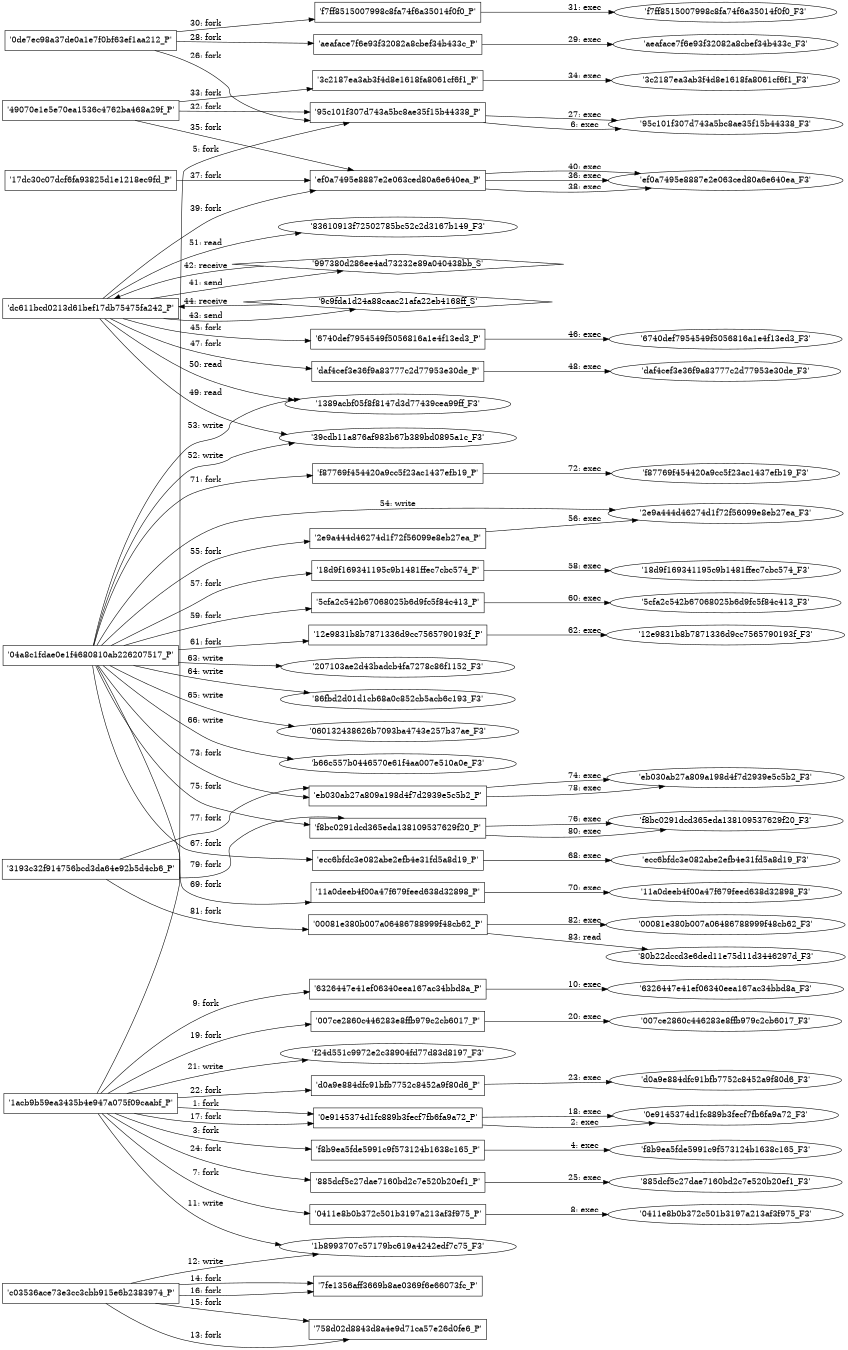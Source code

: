digraph "D:\Learning\Paper\apt\基于CTI的攻击预警\Dataset\攻击图\ASGfromALLCTI\New Espionage Campaigns Targeting Middle Eastern Regions.dot" {
rankdir="LR"
size="9"
fixedsize="false"
splines="true"
nodesep=0.3
ranksep=0
fontsize=10
overlap="scalexy"
engine= "neato"
	"'1acb9b59ea3435b4e947a075f09caabf_P'" [node_type=Process shape=box]
	"'0e9145374d1fc889b3fecf7fb6fa9a72_P'" [node_type=Process shape=box]
	"'1acb9b59ea3435b4e947a075f09caabf_P'" -> "'0e9145374d1fc889b3fecf7fb6fa9a72_P'" [label="1: fork"]
	"'0e9145374d1fc889b3fecf7fb6fa9a72_P'" [node_type=Process shape=box]
	"'0e9145374d1fc889b3fecf7fb6fa9a72_F3'" [node_type=File shape=ellipse]
	"'0e9145374d1fc889b3fecf7fb6fa9a72_P'" -> "'0e9145374d1fc889b3fecf7fb6fa9a72_F3'" [label="2: exec"]
	"'1acb9b59ea3435b4e947a075f09caabf_P'" [node_type=Process shape=box]
	"'f8b9ea5fde5991c9f573124b1638c165_P'" [node_type=Process shape=box]
	"'1acb9b59ea3435b4e947a075f09caabf_P'" -> "'f8b9ea5fde5991c9f573124b1638c165_P'" [label="3: fork"]
	"'f8b9ea5fde5991c9f573124b1638c165_P'" [node_type=Process shape=box]
	"'f8b9ea5fde5991c9f573124b1638c165_F3'" [node_type=File shape=ellipse]
	"'f8b9ea5fde5991c9f573124b1638c165_P'" -> "'f8b9ea5fde5991c9f573124b1638c165_F3'" [label="4: exec"]
	"'1acb9b59ea3435b4e947a075f09caabf_P'" [node_type=Process shape=box]
	"'95c101f307d743a5bc8ae35f15b44338_P'" [node_type=Process shape=box]
	"'1acb9b59ea3435b4e947a075f09caabf_P'" -> "'95c101f307d743a5bc8ae35f15b44338_P'" [label="5: fork"]
	"'95c101f307d743a5bc8ae35f15b44338_P'" [node_type=Process shape=box]
	"'95c101f307d743a5bc8ae35f15b44338_F3'" [node_type=File shape=ellipse]
	"'95c101f307d743a5bc8ae35f15b44338_P'" -> "'95c101f307d743a5bc8ae35f15b44338_F3'" [label="6: exec"]
	"'1acb9b59ea3435b4e947a075f09caabf_P'" [node_type=Process shape=box]
	"'0411e8b0b372c501b3197a213af3f975_P'" [node_type=Process shape=box]
	"'1acb9b59ea3435b4e947a075f09caabf_P'" -> "'0411e8b0b372c501b3197a213af3f975_P'" [label="7: fork"]
	"'0411e8b0b372c501b3197a213af3f975_P'" [node_type=Process shape=box]
	"'0411e8b0b372c501b3197a213af3f975_F3'" [node_type=File shape=ellipse]
	"'0411e8b0b372c501b3197a213af3f975_P'" -> "'0411e8b0b372c501b3197a213af3f975_F3'" [label="8: exec"]
	"'1acb9b59ea3435b4e947a075f09caabf_P'" [node_type=Process shape=box]
	"'6326447e41ef06340eea167ac34bbd8a_P'" [node_type=Process shape=box]
	"'1acb9b59ea3435b4e947a075f09caabf_P'" -> "'6326447e41ef06340eea167ac34bbd8a_P'" [label="9: fork"]
	"'6326447e41ef06340eea167ac34bbd8a_P'" [node_type=Process shape=box]
	"'6326447e41ef06340eea167ac34bbd8a_F3'" [node_type=File shape=ellipse]
	"'6326447e41ef06340eea167ac34bbd8a_P'" -> "'6326447e41ef06340eea167ac34bbd8a_F3'" [label="10: exec"]
	"'1b8993707c57179bc619a4242edf7c75_F3'" [node_type=file shape=ellipse]
	"'1acb9b59ea3435b4e947a075f09caabf_P'" [node_type=Process shape=box]
	"'1acb9b59ea3435b4e947a075f09caabf_P'" -> "'1b8993707c57179bc619a4242edf7c75_F3'" [label="11: write"]
	"'1b8993707c57179bc619a4242edf7c75_F3'" [node_type=file shape=ellipse]
	"'c03536ace73e3cc3cbb915e6b2383974_P'" [node_type=Process shape=box]
	"'c03536ace73e3cc3cbb915e6b2383974_P'" -> "'1b8993707c57179bc619a4242edf7c75_F3'" [label="12: write"]
	"'c03536ace73e3cc3cbb915e6b2383974_P'" [node_type=Process shape=box]
	"'758d02d8843d8a4e9d71ca57e26d0fe6_P'" [node_type=Process shape=box]
	"'c03536ace73e3cc3cbb915e6b2383974_P'" -> "'758d02d8843d8a4e9d71ca57e26d0fe6_P'" [label="13: fork"]
	"'c03536ace73e3cc3cbb915e6b2383974_P'" [node_type=Process shape=box]
	"'7fe1356aff3669b8ae0369f6e66073fc_P'" [node_type=Process shape=box]
	"'c03536ace73e3cc3cbb915e6b2383974_P'" -> "'7fe1356aff3669b8ae0369f6e66073fc_P'" [label="14: fork"]
	"'c03536ace73e3cc3cbb915e6b2383974_P'" [node_type=Process shape=box]
	"'758d02d8843d8a4e9d71ca57e26d0fe6_P'" [node_type=Process shape=box]
	"'c03536ace73e3cc3cbb915e6b2383974_P'" -> "'758d02d8843d8a4e9d71ca57e26d0fe6_P'" [label="15: fork"]
	"'c03536ace73e3cc3cbb915e6b2383974_P'" [node_type=Process shape=box]
	"'7fe1356aff3669b8ae0369f6e66073fc_P'" [node_type=Process shape=box]
	"'c03536ace73e3cc3cbb915e6b2383974_P'" -> "'7fe1356aff3669b8ae0369f6e66073fc_P'" [label="16: fork"]
	"'1acb9b59ea3435b4e947a075f09caabf_P'" [node_type=Process shape=box]
	"'0e9145374d1fc889b3fecf7fb6fa9a72_P'" [node_type=Process shape=box]
	"'1acb9b59ea3435b4e947a075f09caabf_P'" -> "'0e9145374d1fc889b3fecf7fb6fa9a72_P'" [label="17: fork"]
	"'0e9145374d1fc889b3fecf7fb6fa9a72_P'" [node_type=Process shape=box]
	"'0e9145374d1fc889b3fecf7fb6fa9a72_F3'" [node_type=File shape=ellipse]
	"'0e9145374d1fc889b3fecf7fb6fa9a72_P'" -> "'0e9145374d1fc889b3fecf7fb6fa9a72_F3'" [label="18: exec"]
	"'1acb9b59ea3435b4e947a075f09caabf_P'" [node_type=Process shape=box]
	"'007ce2860c446283e8ffb979c2cb6017_P'" [node_type=Process shape=box]
	"'1acb9b59ea3435b4e947a075f09caabf_P'" -> "'007ce2860c446283e8ffb979c2cb6017_P'" [label="19: fork"]
	"'007ce2860c446283e8ffb979c2cb6017_P'" [node_type=Process shape=box]
	"'007ce2860c446283e8ffb979c2cb6017_F3'" [node_type=File shape=ellipse]
	"'007ce2860c446283e8ffb979c2cb6017_P'" -> "'007ce2860c446283e8ffb979c2cb6017_F3'" [label="20: exec"]
	"'f24d551c9972e2c38904fd77d83d8197_F3'" [node_type=file shape=ellipse]
	"'1acb9b59ea3435b4e947a075f09caabf_P'" [node_type=Process shape=box]
	"'1acb9b59ea3435b4e947a075f09caabf_P'" -> "'f24d551c9972e2c38904fd77d83d8197_F3'" [label="21: write"]
	"'1acb9b59ea3435b4e947a075f09caabf_P'" [node_type=Process shape=box]
	"'d0a9e884dfc91bfb7752c8452a9f80d6_P'" [node_type=Process shape=box]
	"'1acb9b59ea3435b4e947a075f09caabf_P'" -> "'d0a9e884dfc91bfb7752c8452a9f80d6_P'" [label="22: fork"]
	"'d0a9e884dfc91bfb7752c8452a9f80d6_P'" [node_type=Process shape=box]
	"'d0a9e884dfc91bfb7752c8452a9f80d6_F3'" [node_type=File shape=ellipse]
	"'d0a9e884dfc91bfb7752c8452a9f80d6_P'" -> "'d0a9e884dfc91bfb7752c8452a9f80d6_F3'" [label="23: exec"]
	"'1acb9b59ea3435b4e947a075f09caabf_P'" [node_type=Process shape=box]
	"'885dcf5c27dae7160bd2c7e520b20ef1_P'" [node_type=Process shape=box]
	"'1acb9b59ea3435b4e947a075f09caabf_P'" -> "'885dcf5c27dae7160bd2c7e520b20ef1_P'" [label="24: fork"]
	"'885dcf5c27dae7160bd2c7e520b20ef1_P'" [node_type=Process shape=box]
	"'885dcf5c27dae7160bd2c7e520b20ef1_F3'" [node_type=File shape=ellipse]
	"'885dcf5c27dae7160bd2c7e520b20ef1_P'" -> "'885dcf5c27dae7160bd2c7e520b20ef1_F3'" [label="25: exec"]
	"'0de7ec98a37de0a1e7f0bf63ef1aa212_P'" [node_type=Process shape=box]
	"'95c101f307d743a5bc8ae35f15b44338_P'" [node_type=Process shape=box]
	"'0de7ec98a37de0a1e7f0bf63ef1aa212_P'" -> "'95c101f307d743a5bc8ae35f15b44338_P'" [label="26: fork"]
	"'95c101f307d743a5bc8ae35f15b44338_P'" [node_type=Process shape=box]
	"'95c101f307d743a5bc8ae35f15b44338_F3'" [node_type=File shape=ellipse]
	"'95c101f307d743a5bc8ae35f15b44338_P'" -> "'95c101f307d743a5bc8ae35f15b44338_F3'" [label="27: exec"]
	"'0de7ec98a37de0a1e7f0bf63ef1aa212_P'" [node_type=Process shape=box]
	"'aeaface7f6e93f32082a8cbef34b433c_P'" [node_type=Process shape=box]
	"'0de7ec98a37de0a1e7f0bf63ef1aa212_P'" -> "'aeaface7f6e93f32082a8cbef34b433c_P'" [label="28: fork"]
	"'aeaface7f6e93f32082a8cbef34b433c_P'" [node_type=Process shape=box]
	"'aeaface7f6e93f32082a8cbef34b433c_F3'" [node_type=File shape=ellipse]
	"'aeaface7f6e93f32082a8cbef34b433c_P'" -> "'aeaface7f6e93f32082a8cbef34b433c_F3'" [label="29: exec"]
	"'0de7ec98a37de0a1e7f0bf63ef1aa212_P'" [node_type=Process shape=box]
	"'f7ff8515007998c8fa74f6a35014f0f0_P'" [node_type=Process shape=box]
	"'0de7ec98a37de0a1e7f0bf63ef1aa212_P'" -> "'f7ff8515007998c8fa74f6a35014f0f0_P'" [label="30: fork"]
	"'f7ff8515007998c8fa74f6a35014f0f0_P'" [node_type=Process shape=box]
	"'f7ff8515007998c8fa74f6a35014f0f0_F3'" [node_type=File shape=ellipse]
	"'f7ff8515007998c8fa74f6a35014f0f0_P'" -> "'f7ff8515007998c8fa74f6a35014f0f0_F3'" [label="31: exec"]
	"'49070e1e5e70ea1536c4762ba468a29f_P'" [node_type=Process shape=box]
	"'95c101f307d743a5bc8ae35f15b44338_P'" [node_type=Process shape=box]
	"'49070e1e5e70ea1536c4762ba468a29f_P'" -> "'95c101f307d743a5bc8ae35f15b44338_P'" [label="32: fork"]
	"'49070e1e5e70ea1536c4762ba468a29f_P'" [node_type=Process shape=box]
	"'3c2187ea3ab3f4d8e1618fa8061cf6f1_P'" [node_type=Process shape=box]
	"'49070e1e5e70ea1536c4762ba468a29f_P'" -> "'3c2187ea3ab3f4d8e1618fa8061cf6f1_P'" [label="33: fork"]
	"'3c2187ea3ab3f4d8e1618fa8061cf6f1_P'" [node_type=Process shape=box]
	"'3c2187ea3ab3f4d8e1618fa8061cf6f1_F3'" [node_type=File shape=ellipse]
	"'3c2187ea3ab3f4d8e1618fa8061cf6f1_P'" -> "'3c2187ea3ab3f4d8e1618fa8061cf6f1_F3'" [label="34: exec"]
	"'49070e1e5e70ea1536c4762ba468a29f_P'" [node_type=Process shape=box]
	"'ef0a7495e8887e2e063ced80a6e640ea_P'" [node_type=Process shape=box]
	"'49070e1e5e70ea1536c4762ba468a29f_P'" -> "'ef0a7495e8887e2e063ced80a6e640ea_P'" [label="35: fork"]
	"'ef0a7495e8887e2e063ced80a6e640ea_P'" [node_type=Process shape=box]
	"'ef0a7495e8887e2e063ced80a6e640ea_F3'" [node_type=File shape=ellipse]
	"'ef0a7495e8887e2e063ced80a6e640ea_P'" -> "'ef0a7495e8887e2e063ced80a6e640ea_F3'" [label="36: exec"]
	"'17dc30c07dcf6fa93825d1e1218ec9fd_P'" [node_type=Process shape=box]
	"'ef0a7495e8887e2e063ced80a6e640ea_P'" [node_type=Process shape=box]
	"'17dc30c07dcf6fa93825d1e1218ec9fd_P'" -> "'ef0a7495e8887e2e063ced80a6e640ea_P'" [label="37: fork"]
	"'ef0a7495e8887e2e063ced80a6e640ea_P'" [node_type=Process shape=box]
	"'ef0a7495e8887e2e063ced80a6e640ea_F3'" [node_type=File shape=ellipse]
	"'ef0a7495e8887e2e063ced80a6e640ea_P'" -> "'ef0a7495e8887e2e063ced80a6e640ea_F3'" [label="38: exec"]
	"'dc611bcd0213d61bef17db75475fa242_P'" [node_type=Process shape=box]
	"'ef0a7495e8887e2e063ced80a6e640ea_P'" [node_type=Process shape=box]
	"'dc611bcd0213d61bef17db75475fa242_P'" -> "'ef0a7495e8887e2e063ced80a6e640ea_P'" [label="39: fork"]
	"'ef0a7495e8887e2e063ced80a6e640ea_P'" [node_type=Process shape=box]
	"'ef0a7495e8887e2e063ced80a6e640ea_F3'" [node_type=File shape=ellipse]
	"'ef0a7495e8887e2e063ced80a6e640ea_P'" -> "'ef0a7495e8887e2e063ced80a6e640ea_F3'" [label="40: exec"]
	"'997380d286ee4ad73232e89a040438bb_S'" [node_type=Socket shape=diamond]
	"'dc611bcd0213d61bef17db75475fa242_P'" [node_type=Process shape=box]
	"'dc611bcd0213d61bef17db75475fa242_P'" -> "'997380d286ee4ad73232e89a040438bb_S'" [label="41: send"]
	"'997380d286ee4ad73232e89a040438bb_S'" -> "'dc611bcd0213d61bef17db75475fa242_P'" [label="42: receive"]
	"'9c9fda1d24a88caac21afa22eb4168ff_S'" [node_type=Socket shape=diamond]
	"'dc611bcd0213d61bef17db75475fa242_P'" [node_type=Process shape=box]
	"'dc611bcd0213d61bef17db75475fa242_P'" -> "'9c9fda1d24a88caac21afa22eb4168ff_S'" [label="43: send"]
	"'9c9fda1d24a88caac21afa22eb4168ff_S'" -> "'dc611bcd0213d61bef17db75475fa242_P'" [label="44: receive"]
	"'dc611bcd0213d61bef17db75475fa242_P'" [node_type=Process shape=box]
	"'6740def7954549f5056816a1e4f13ed3_P'" [node_type=Process shape=box]
	"'dc611bcd0213d61bef17db75475fa242_P'" -> "'6740def7954549f5056816a1e4f13ed3_P'" [label="45: fork"]
	"'6740def7954549f5056816a1e4f13ed3_P'" [node_type=Process shape=box]
	"'6740def7954549f5056816a1e4f13ed3_F3'" [node_type=File shape=ellipse]
	"'6740def7954549f5056816a1e4f13ed3_P'" -> "'6740def7954549f5056816a1e4f13ed3_F3'" [label="46: exec"]
	"'dc611bcd0213d61bef17db75475fa242_P'" [node_type=Process shape=box]
	"'daf4cef3e36f9a83777c2d77953e30de_P'" [node_type=Process shape=box]
	"'dc611bcd0213d61bef17db75475fa242_P'" -> "'daf4cef3e36f9a83777c2d77953e30de_P'" [label="47: fork"]
	"'daf4cef3e36f9a83777c2d77953e30de_P'" [node_type=Process shape=box]
	"'daf4cef3e36f9a83777c2d77953e30de_F3'" [node_type=File shape=ellipse]
	"'daf4cef3e36f9a83777c2d77953e30de_P'" -> "'daf4cef3e36f9a83777c2d77953e30de_F3'" [label="48: exec"]
	"'39cdb11a876af983b67b389bd0895a1c_F3'" [node_type=file shape=ellipse]
	"'dc611bcd0213d61bef17db75475fa242_P'" [node_type=Process shape=box]
	"'dc611bcd0213d61bef17db75475fa242_P'" -> "'39cdb11a876af983b67b389bd0895a1c_F3'" [label="49: read"]
	"'1389acbf05f8f8147d3d77439cea99ff_F3'" [node_type=file shape=ellipse]
	"'dc611bcd0213d61bef17db75475fa242_P'" [node_type=Process shape=box]
	"'dc611bcd0213d61bef17db75475fa242_P'" -> "'1389acbf05f8f8147d3d77439cea99ff_F3'" [label="50: read"]
	"'83610913f72502785bc52c2d3167b149_F3'" [node_type=file shape=ellipse]
	"'dc611bcd0213d61bef17db75475fa242_P'" [node_type=Process shape=box]
	"'dc611bcd0213d61bef17db75475fa242_P'" -> "'83610913f72502785bc52c2d3167b149_F3'" [label="51: read"]
	"'39cdb11a876af983b67b389bd0895a1c_F3'" [node_type=file shape=ellipse]
	"'04a8c1fdae0e1f4680810ab226207517_P'" [node_type=Process shape=box]
	"'04a8c1fdae0e1f4680810ab226207517_P'" -> "'39cdb11a876af983b67b389bd0895a1c_F3'" [label="52: write"]
	"'1389acbf05f8f8147d3d77439cea99ff_F3'" [node_type=file shape=ellipse]
	"'04a8c1fdae0e1f4680810ab226207517_P'" [node_type=Process shape=box]
	"'04a8c1fdae0e1f4680810ab226207517_P'" -> "'1389acbf05f8f8147d3d77439cea99ff_F3'" [label="53: write"]
	"'2e9a444d46274d1f72f56099e8eb27ea_F3'" [node_type=file shape=ellipse]
	"'04a8c1fdae0e1f4680810ab226207517_P'" [node_type=Process shape=box]
	"'04a8c1fdae0e1f4680810ab226207517_P'" -> "'2e9a444d46274d1f72f56099e8eb27ea_F3'" [label="54: write"]
	"'04a8c1fdae0e1f4680810ab226207517_P'" [node_type=Process shape=box]
	"'2e9a444d46274d1f72f56099e8eb27ea_P'" [node_type=Process shape=box]
	"'04a8c1fdae0e1f4680810ab226207517_P'" -> "'2e9a444d46274d1f72f56099e8eb27ea_P'" [label="55: fork"]
	"'2e9a444d46274d1f72f56099e8eb27ea_P'" [node_type=Process shape=box]
	"'2e9a444d46274d1f72f56099e8eb27ea_F3'" [node_type=File shape=ellipse]
	"'2e9a444d46274d1f72f56099e8eb27ea_P'" -> "'2e9a444d46274d1f72f56099e8eb27ea_F3'" [label="56: exec"]
	"'04a8c1fdae0e1f4680810ab226207517_P'" [node_type=Process shape=box]
	"'18d9f169341195c9b1481ffec7cbc574_P'" [node_type=Process shape=box]
	"'04a8c1fdae0e1f4680810ab226207517_P'" -> "'18d9f169341195c9b1481ffec7cbc574_P'" [label="57: fork"]
	"'18d9f169341195c9b1481ffec7cbc574_P'" [node_type=Process shape=box]
	"'18d9f169341195c9b1481ffec7cbc574_F3'" [node_type=File shape=ellipse]
	"'18d9f169341195c9b1481ffec7cbc574_P'" -> "'18d9f169341195c9b1481ffec7cbc574_F3'" [label="58: exec"]
	"'04a8c1fdae0e1f4680810ab226207517_P'" [node_type=Process shape=box]
	"'5cfa2c542b67068025b6d9fc5f84c413_P'" [node_type=Process shape=box]
	"'04a8c1fdae0e1f4680810ab226207517_P'" -> "'5cfa2c542b67068025b6d9fc5f84c413_P'" [label="59: fork"]
	"'5cfa2c542b67068025b6d9fc5f84c413_P'" [node_type=Process shape=box]
	"'5cfa2c542b67068025b6d9fc5f84c413_F3'" [node_type=File shape=ellipse]
	"'5cfa2c542b67068025b6d9fc5f84c413_P'" -> "'5cfa2c542b67068025b6d9fc5f84c413_F3'" [label="60: exec"]
	"'04a8c1fdae0e1f4680810ab226207517_P'" [node_type=Process shape=box]
	"'12e9831b8b7871336d9cc7565790193f_P'" [node_type=Process shape=box]
	"'04a8c1fdae0e1f4680810ab226207517_P'" -> "'12e9831b8b7871336d9cc7565790193f_P'" [label="61: fork"]
	"'12e9831b8b7871336d9cc7565790193f_P'" [node_type=Process shape=box]
	"'12e9831b8b7871336d9cc7565790193f_F3'" [node_type=File shape=ellipse]
	"'12e9831b8b7871336d9cc7565790193f_P'" -> "'12e9831b8b7871336d9cc7565790193f_F3'" [label="62: exec"]
	"'207103ae2d43badcb4fa7278c86f1152_F3'" [node_type=file shape=ellipse]
	"'04a8c1fdae0e1f4680810ab226207517_P'" [node_type=Process shape=box]
	"'04a8c1fdae0e1f4680810ab226207517_P'" -> "'207103ae2d43badcb4fa7278c86f1152_F3'" [label="63: write"]
	"'86fbd2d01d1cb68a0c852cb5acb6c193_F3'" [node_type=file shape=ellipse]
	"'04a8c1fdae0e1f4680810ab226207517_P'" [node_type=Process shape=box]
	"'04a8c1fdae0e1f4680810ab226207517_P'" -> "'86fbd2d01d1cb68a0c852cb5acb6c193_F3'" [label="64: write"]
	"'060132438626b7093ba4743e257b37ae_F3'" [node_type=file shape=ellipse]
	"'04a8c1fdae0e1f4680810ab226207517_P'" [node_type=Process shape=box]
	"'04a8c1fdae0e1f4680810ab226207517_P'" -> "'060132438626b7093ba4743e257b37ae_F3'" [label="65: write"]
	"'b66c557b0446570e61f4aa007e510a0e_F3'" [node_type=file shape=ellipse]
	"'04a8c1fdae0e1f4680810ab226207517_P'" [node_type=Process shape=box]
	"'04a8c1fdae0e1f4680810ab226207517_P'" -> "'b66c557b0446570e61f4aa007e510a0e_F3'" [label="66: write"]
	"'04a8c1fdae0e1f4680810ab226207517_P'" [node_type=Process shape=box]
	"'ecc6bfdc3e082abe2efb4e31fd5a8d19_P'" [node_type=Process shape=box]
	"'04a8c1fdae0e1f4680810ab226207517_P'" -> "'ecc6bfdc3e082abe2efb4e31fd5a8d19_P'" [label="67: fork"]
	"'ecc6bfdc3e082abe2efb4e31fd5a8d19_P'" [node_type=Process shape=box]
	"'ecc6bfdc3e082abe2efb4e31fd5a8d19_F3'" [node_type=File shape=ellipse]
	"'ecc6bfdc3e082abe2efb4e31fd5a8d19_P'" -> "'ecc6bfdc3e082abe2efb4e31fd5a8d19_F3'" [label="68: exec"]
	"'04a8c1fdae0e1f4680810ab226207517_P'" [node_type=Process shape=box]
	"'11a0deeb4f00a47f679feed638d32898_P'" [node_type=Process shape=box]
	"'04a8c1fdae0e1f4680810ab226207517_P'" -> "'11a0deeb4f00a47f679feed638d32898_P'" [label="69: fork"]
	"'11a0deeb4f00a47f679feed638d32898_P'" [node_type=Process shape=box]
	"'11a0deeb4f00a47f679feed638d32898_F3'" [node_type=File shape=ellipse]
	"'11a0deeb4f00a47f679feed638d32898_P'" -> "'11a0deeb4f00a47f679feed638d32898_F3'" [label="70: exec"]
	"'04a8c1fdae0e1f4680810ab226207517_P'" [node_type=Process shape=box]
	"'f87769f454420a9cc5f23ac1437efb19_P'" [node_type=Process shape=box]
	"'04a8c1fdae0e1f4680810ab226207517_P'" -> "'f87769f454420a9cc5f23ac1437efb19_P'" [label="71: fork"]
	"'f87769f454420a9cc5f23ac1437efb19_P'" [node_type=Process shape=box]
	"'f87769f454420a9cc5f23ac1437efb19_F3'" [node_type=File shape=ellipse]
	"'f87769f454420a9cc5f23ac1437efb19_P'" -> "'f87769f454420a9cc5f23ac1437efb19_F3'" [label="72: exec"]
	"'04a8c1fdae0e1f4680810ab226207517_P'" [node_type=Process shape=box]
	"'eb030ab27a809a198d4f7d2939e5c5b2_P'" [node_type=Process shape=box]
	"'04a8c1fdae0e1f4680810ab226207517_P'" -> "'eb030ab27a809a198d4f7d2939e5c5b2_P'" [label="73: fork"]
	"'eb030ab27a809a198d4f7d2939e5c5b2_P'" [node_type=Process shape=box]
	"'eb030ab27a809a198d4f7d2939e5c5b2_F3'" [node_type=File shape=ellipse]
	"'eb030ab27a809a198d4f7d2939e5c5b2_P'" -> "'eb030ab27a809a198d4f7d2939e5c5b2_F3'" [label="74: exec"]
	"'04a8c1fdae0e1f4680810ab226207517_P'" [node_type=Process shape=box]
	"'f8bc0291dcd365eda138109537629f20_P'" [node_type=Process shape=box]
	"'04a8c1fdae0e1f4680810ab226207517_P'" -> "'f8bc0291dcd365eda138109537629f20_P'" [label="75: fork"]
	"'f8bc0291dcd365eda138109537629f20_P'" [node_type=Process shape=box]
	"'f8bc0291dcd365eda138109537629f20_F3'" [node_type=File shape=ellipse]
	"'f8bc0291dcd365eda138109537629f20_P'" -> "'f8bc0291dcd365eda138109537629f20_F3'" [label="76: exec"]
	"'3193c32f914756bcd3da64e92b5d4cb6_P'" [node_type=Process shape=box]
	"'eb030ab27a809a198d4f7d2939e5c5b2_P'" [node_type=Process shape=box]
	"'3193c32f914756bcd3da64e92b5d4cb6_P'" -> "'eb030ab27a809a198d4f7d2939e5c5b2_P'" [label="77: fork"]
	"'eb030ab27a809a198d4f7d2939e5c5b2_P'" [node_type=Process shape=box]
	"'eb030ab27a809a198d4f7d2939e5c5b2_F3'" [node_type=File shape=ellipse]
	"'eb030ab27a809a198d4f7d2939e5c5b2_P'" -> "'eb030ab27a809a198d4f7d2939e5c5b2_F3'" [label="78: exec"]
	"'3193c32f914756bcd3da64e92b5d4cb6_P'" [node_type=Process shape=box]
	"'f8bc0291dcd365eda138109537629f20_P'" [node_type=Process shape=box]
	"'3193c32f914756bcd3da64e92b5d4cb6_P'" -> "'f8bc0291dcd365eda138109537629f20_P'" [label="79: fork"]
	"'f8bc0291dcd365eda138109537629f20_P'" [node_type=Process shape=box]
	"'f8bc0291dcd365eda138109537629f20_F3'" [node_type=File shape=ellipse]
	"'f8bc0291dcd365eda138109537629f20_P'" -> "'f8bc0291dcd365eda138109537629f20_F3'" [label="80: exec"]
	"'3193c32f914756bcd3da64e92b5d4cb6_P'" [node_type=Process shape=box]
	"'00081e380b007a06486788999f48cb62_P'" [node_type=Process shape=box]
	"'3193c32f914756bcd3da64e92b5d4cb6_P'" -> "'00081e380b007a06486788999f48cb62_P'" [label="81: fork"]
	"'00081e380b007a06486788999f48cb62_P'" [node_type=Process shape=box]
	"'00081e380b007a06486788999f48cb62_F3'" [node_type=File shape=ellipse]
	"'00081e380b007a06486788999f48cb62_P'" -> "'00081e380b007a06486788999f48cb62_F3'" [label="82: exec"]
	"'80b22dccd3e6ded11e75d11d3446297d_F3'" [node_type=file shape=ellipse]
	"'00081e380b007a06486788999f48cb62_P'" [node_type=Process shape=box]
	"'00081e380b007a06486788999f48cb62_P'" -> "'80b22dccd3e6ded11e75d11d3446297d_F3'" [label="83: read"]
}
